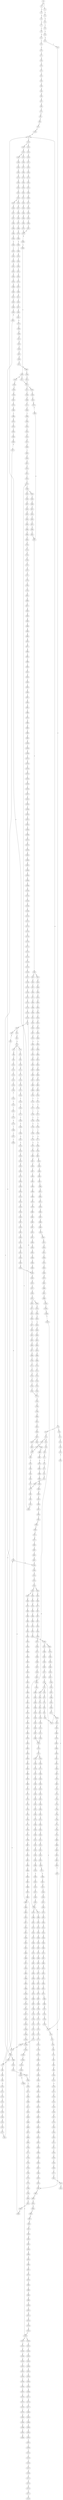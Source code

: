 strict digraph  {
	S0 -> S1 [ label = G ];
	S0 -> S2 [ label = C ];
	S1 -> S3 [ label = T ];
	S2 -> S4 [ label = C ];
	S3 -> S5 [ label = A ];
	S4 -> S6 [ label = G ];
	S5 -> S7 [ label = A ];
	S6 -> S8 [ label = T ];
	S7 -> S9 [ label = C ];
	S8 -> S10 [ label = C ];
	S9 -> S11 [ label = A ];
	S10 -> S12 [ label = A ];
	S11 -> S13 [ label = C ];
	S12 -> S14 [ label = C ];
	S13 -> S15 [ label = A ];
	S14 -> S16 [ label = C ];
	S15 -> S17 [ label = C ];
	S16 -> S18 [ label = C ];
	S16 -> S19 [ label = G ];
	S17 -> S20 [ label = G ];
	S18 -> S21 [ label = T ];
	S19 -> S22 [ label = A ];
	S20 -> S23 [ label = C ];
	S21 -> S24 [ label = G ];
	S22 -> S25 [ label = A ];
	S22 -> S26 [ label = G ];
	S23 -> S27 [ label = T ];
	S24 -> S28 [ label = T ];
	S25 -> S29 [ label = T ];
	S26 -> S30 [ label = T ];
	S27 -> S31 [ label = C ];
	S28 -> S32 [ label = C ];
	S29 -> S33 [ label = C ];
	S30 -> S34 [ label = C ];
	S31 -> S35 [ label = C ];
	S32 -> S36 [ label = C ];
	S33 -> S37 [ label = C ];
	S34 -> S38 [ label = C ];
	S35 -> S39 [ label = T ];
	S36 -> S40 [ label = T ];
	S37 -> S41 [ label = T ];
	S38 -> S42 [ label = A ];
	S38 -> S43 [ label = T ];
	S39 -> S44 [ label = A ];
	S40 -> S45 [ label = A ];
	S40 -> S46 [ label = T ];
	S41 -> S47 [ label = C ];
	S42 -> S48 [ label = G ];
	S43 -> S49 [ label = C ];
	S44 -> S50 [ label = G ];
	S45 -> S51 [ label = C ];
	S46 -> S52 [ label = G ];
	S47 -> S53 [ label = G ];
	S48 -> S54 [ label = T ];
	S48 -> S55 [ label = C ];
	S49 -> S56 [ label = G ];
	S50 -> S57 [ label = A ];
	S51 -> S58 [ label = T ];
	S52 -> S59 [ label = A ];
	S52 -> S60 [ label = T ];
	S53 -> S61 [ label = A ];
	S54 -> S62 [ label = A ];
	S55 -> S63 [ label = T ];
	S56 -> S64 [ label = A ];
	S57 -> S65 [ label = A ];
	S58 -> S66 [ label = A ];
	S59 -> S67 [ label = A ];
	S60 -> S68 [ label = A ];
	S61 -> S69 [ label = A ];
	S62 -> S70 [ label = G ];
	S63 -> S71 [ label = T ];
	S64 -> S72 [ label = A ];
	S65 -> S73 [ label = C ];
	S66 -> S74 [ label = C ];
	S67 -> S75 [ label = C ];
	S68 -> S76 [ label = G ];
	S69 -> S77 [ label = C ];
	S70 -> S78 [ label = G ];
	S70 -> S79 [ label = C ];
	S71 -> S80 [ label = C ];
	S72 -> S77 [ label = C ];
	S73 -> S81 [ label = T ];
	S74 -> S82 [ label = C ];
	S75 -> S83 [ label = T ];
	S76 -> S84 [ label = G ];
	S77 -> S85 [ label = T ];
	S78 -> S86 [ label = G ];
	S79 -> S87 [ label = T ];
	S80 -> S88 [ label = A ];
	S81 -> S89 [ label = T ];
	S82 -> S90 [ label = A ];
	S83 -> S91 [ label = T ];
	S84 -> S92 [ label = A ];
	S85 -> S93 [ label = T ];
	S86 -> S94 [ label = T ];
	S87 -> S95 [ label = C ];
	S88 -> S96 [ label = C ];
	S89 -> S97 [ label = C ];
	S90 -> S98 [ label = G ];
	S91 -> S99 [ label = C ];
	S92 -> S100 [ label = G ];
	S93 -> S101 [ label = C ];
	S94 -> S102 [ label = C ];
	S95 -> S103 [ label = C ];
	S96 -> S104 [ label = G ];
	S97 -> S105 [ label = A ];
	S98 -> S106 [ label = G ];
	S99 -> S107 [ label = A ];
	S100 -> S108 [ label = A ];
	S101 -> S109 [ label = A ];
	S102 -> S110 [ label = A ];
	S103 -> S111 [ label = A ];
	S104 -> S112 [ label = C ];
	S105 -> S113 [ label = A ];
	S106 -> S114 [ label = A ];
	S107 -> S113 [ label = A ];
	S108 -> S115 [ label = G ];
	S109 -> S113 [ label = A ];
	S110 -> S116 [ label = C ];
	S111 -> S117 [ label = C ];
	S112 -> S118 [ label = C ];
	S113 -> S119 [ label = C ];
	S114 -> S120 [ label = G ];
	S115 -> S121 [ label = G ];
	S116 -> S122 [ label = T ];
	S117 -> S123 [ label = C ];
	S118 -> S124 [ label = C ];
	S119 -> S125 [ label = C ];
	S119 -> S126 [ label = T ];
	S120 -> S127 [ label = A ];
	S121 -> S128 [ label = T ];
	S122 -> S129 [ label = C ];
	S123 -> S130 [ label = G ];
	S124 -> S131 [ label = T ];
	S125 -> S132 [ label = G ];
	S126 -> S133 [ label = G ];
	S127 -> S134 [ label = G ];
	S128 -> S135 [ label = C ];
	S129 -> S136 [ label = G ];
	S130 -> S137 [ label = G ];
	S131 -> S138 [ label = T ];
	S132 -> S139 [ label = G ];
	S133 -> S140 [ label = G ];
	S133 -> S141 [ label = C ];
	S134 -> S142 [ label = T ];
	S135 -> S143 [ label = C ];
	S136 -> S144 [ label = C ];
	S137 -> S145 [ label = A ];
	S138 -> S146 [ label = C ];
	S139 -> S147 [ label = C ];
	S140 -> S148 [ label = C ];
	S141 -> S149 [ label = C ];
	S142 -> S150 [ label = C ];
	S143 -> S151 [ label = C ];
	S144 -> S152 [ label = T ];
	S145 -> S153 [ label = C ];
	S146 -> S154 [ label = A ];
	S147 -> S155 [ label = C ];
	S148 -> S156 [ label = C ];
	S149 -> S157 [ label = C ];
	S150 -> S158 [ label = A ];
	S151 -> S159 [ label = A ];
	S151 -> S160 [ label = G ];
	S152 -> S161 [ label = T ];
	S153 -> S162 [ label = G ];
	S154 -> S163 [ label = T ];
	S155 -> S164 [ label = C ];
	S156 -> S165 [ label = C ];
	S157 -> S166 [ label = T ];
	S158 -> S167 [ label = G ];
	S159 -> S168 [ label = G ];
	S160 -> S169 [ label = G ];
	S161 -> S170 [ label = C ];
	S162 -> S171 [ label = T ];
	S163 -> S172 [ label = C ];
	S164 -> S173 [ label = A ];
	S165 -> S174 [ label = A ];
	S166 -> S175 [ label = A ];
	S167 -> S176 [ label = G ];
	S168 -> S177 [ label = A ];
	S169 -> S178 [ label = A ];
	S170 -> S179 [ label = A ];
	S171 -> S180 [ label = C ];
	S172 -> S181 [ label = C ];
	S173 -> S182 [ label = G ];
	S174 -> S183 [ label = G ];
	S175 -> S184 [ label = G ];
	S176 -> S185 [ label = A ];
	S177 -> S186 [ label = G ];
	S178 -> S187 [ label = G ];
	S179 -> S188 [ label = T ];
	S180 -> S189 [ label = G ];
	S181 -> S190 [ label = A ];
	S182 -> S191 [ label = T ];
	S183 -> S192 [ label = G ];
	S184 -> S193 [ label = G ];
	S185 -> S194 [ label = C ];
	S186 -> S195 [ label = C ];
	S187 -> S196 [ label = G ];
	S188 -> S197 [ label = C ];
	S189 -> S198 [ label = T ];
	S190 -> S199 [ label = G ];
	S191 -> S200 [ label = T ];
	S192 -> S201 [ label = T ];
	S193 -> S202 [ label = T ];
	S194 -> S203 [ label = C ];
	S195 -> S204 [ label = C ];
	S196 -> S205 [ label = C ];
	S197 -> S206 [ label = C ];
	S198 -> S207 [ label = G ];
	S199 -> S208 [ label = A ];
	S200 -> S209 [ label = G ];
	S201 -> S210 [ label = G ];
	S202 -> S211 [ label = G ];
	S203 -> S212 [ label = A ];
	S204 -> S213 [ label = A ];
	S205 -> S214 [ label = G ];
	S206 -> S190 [ label = A ];
	S207 -> S215 [ label = A ];
	S208 -> S216 [ label = A ];
	S209 -> S217 [ label = T ];
	S210 -> S218 [ label = C ];
	S210 -> S219 [ label = G ];
	S211 -> S220 [ label = T ];
	S212 -> S221 [ label = G ];
	S213 -> S222 [ label = C ];
	S214 -> S223 [ label = T ];
	S215 -> S224 [ label = C ];
	S216 -> S225 [ label = C ];
	S217 -> S226 [ label = G ];
	S218 -> S227 [ label = G ];
	S219 -> S228 [ label = G ];
	S220 -> S229 [ label = G ];
	S221 -> S230 [ label = T ];
	S222 -> S231 [ label = G ];
	S223 -> S232 [ label = G ];
	S224 -> S233 [ label = C ];
	S225 -> S234 [ label = C ];
	S226 -> S235 [ label = C ];
	S227 -> S236 [ label = C ];
	S228 -> S237 [ label = C ];
	S229 -> S238 [ label = C ];
	S230 -> S239 [ label = C ];
	S231 -> S240 [ label = G ];
	S232 -> S241 [ label = G ];
	S233 -> S242 [ label = G ];
	S234 -> S243 [ label = A ];
	S234 -> S244 [ label = G ];
	S235 -> S245 [ label = G ];
	S236 -> S246 [ label = G ];
	S237 -> S247 [ label = T ];
	S238 -> S248 [ label = G ];
	S239 -> S249 [ label = T ];
	S240 -> S250 [ label = T ];
	S241 -> S251 [ label = T ];
	S242 -> S252 [ label = G ];
	S243 -> S253 [ label = G ];
	S243 -> S254 [ label = C ];
	S244 -> S255 [ label = G ];
	S245 -> S256 [ label = T ];
	S246 -> S257 [ label = T ];
	S247 -> S258 [ label = T ];
	S248 -> S259 [ label = T ];
	S249 -> S260 [ label = C ];
	S250 -> S261 [ label = T ];
	S251 -> S262 [ label = A ];
	S252 -> S263 [ label = T ];
	S253 -> S264 [ label = A ];
	S254 -> S265 [ label = C ];
	S255 -> S266 [ label = A ];
	S256 -> S267 [ label = C ];
	S257 -> S268 [ label = C ];
	S258 -> S269 [ label = C ];
	S259 -> S270 [ label = C ];
	S260 -> S271 [ label = T ];
	S261 -> S272 [ label = A ];
	S262 -> S273 [ label = T ];
	S263 -> S274 [ label = C ];
	S264 -> S275 [ label = C ];
	S265 -> S276 [ label = A ];
	S266 -> S277 [ label = C ];
	S267 -> S278 [ label = G ];
	S268 -> S279 [ label = G ];
	S269 -> S280 [ label = G ];
	S270 -> S278 [ label = G ];
	S271 -> S281 [ label = G ];
	S272 -> S282 [ label = C ];
	S273 -> S283 [ label = G ];
	S274 -> S284 [ label = G ];
	S275 -> S285 [ label = T ];
	S276 -> S286 [ label = C ];
	S277 -> S287 [ label = G ];
	S278 -> S288 [ label = A ];
	S279 -> S289 [ label = T ];
	S280 -> S290 [ label = A ];
	S281 -> S291 [ label = T ];
	S282 -> S292 [ label = T ];
	S283 -> S293 [ label = A ];
	S284 -> S294 [ label = C ];
	S285 -> S295 [ label = C ];
	S286 -> S296 [ label = C ];
	S287 -> S297 [ label = C ];
	S288 -> S298 [ label = A ];
	S289 -> S299 [ label = G ];
	S290 -> S300 [ label = A ];
	S291 -> S301 [ label = A ];
	S292 -> S302 [ label = G ];
	S293 -> S303 [ label = G ];
	S294 -> S304 [ label = G ];
	S295 -> S305 [ label = C ];
	S296 -> S306 [ label = C ];
	S297 -> S307 [ label = C ];
	S298 -> S308 [ label = C ];
	S299 -> S309 [ label = C ];
	S300 -> S310 [ label = C ];
	S302 -> S311 [ label = C ];
	S303 -> S312 [ label = C ];
	S304 -> S313 [ label = T ];
	S305 -> S314 [ label = C ];
	S306 -> S315 [ label = C ];
	S307 -> S316 [ label = C ];
	S308 -> S317 [ label = C ];
	S308 -> S318 [ label = A ];
	S309 -> S319 [ label = A ];
	S310 -> S320 [ label = A ];
	S311 -> S321 [ label = A ];
	S312 -> S322 [ label = G ];
	S313 -> S323 [ label = A ];
	S314 -> S324 [ label = A ];
	S315 -> S325 [ label = T ];
	S316 -> S326 [ label = A ];
	S317 -> S327 [ label = T ];
	S318 -> S328 [ label = C ];
	S319 -> S329 [ label = T ];
	S320 -> S330 [ label = C ];
	S321 -> S331 [ label = G ];
	S322 -> S332 [ label = G ];
	S323 -> S333 [ label = G ];
	S324 -> S334 [ label = T ];
	S325 -> S335 [ label = T ];
	S326 -> S336 [ label = T ];
	S327 -> S337 [ label = T ];
	S327 -> S338 [ label = G ];
	S328 -> S339 [ label = C ];
	S329 -> S340 [ label = C ];
	S330 -> S341 [ label = G ];
	S331 -> S342 [ label = A ];
	S332 -> S343 [ label = T ];
	S333 -> S344 [ label = C ];
	S334 -> S345 [ label = C ];
	S335 -> S346 [ label = C ];
	S336 -> S347 [ label = C ];
	S337 -> S348 [ label = C ];
	S338 -> S349 [ label = T ];
	S339 -> S350 [ label = C ];
	S340 -> S351 [ label = C ];
	S341 -> S352 [ label = C ];
	S342 -> S353 [ label = C ];
	S343 -> S354 [ label = C ];
	S344 -> S355 [ label = C ];
	S345 -> S356 [ label = T ];
	S346 -> S357 [ label = C ];
	S346 -> S358 [ label = G ];
	S347 -> S359 [ label = G ];
	S348 -> S360 [ label = G ];
	S349 -> S361 [ label = C ];
	S350 -> S362 [ label = G ];
	S351 -> S363 [ label = G ];
	S352 -> S364 [ label = G ];
	S353 -> S365 [ label = G ];
	S354 -> S366 [ label = G ];
	S355 -> S367 [ label = G ];
	S356 -> S368 [ label = G ];
	S357 -> S369 [ label = T ];
	S358 -> S370 [ label = A ];
	S359 -> S371 [ label = T ];
	S360 -> S372 [ label = T ];
	S361 -> S373 [ label = G ];
	S362 -> S374 [ label = T ];
	S363 -> S375 [ label = C ];
	S364 -> S376 [ label = C ];
	S365 -> S377 [ label = G ];
	S366 -> S378 [ label = C ];
	S367 -> S379 [ label = C ];
	S368 -> S380 [ label = C ];
	S369 -> S381 [ label = G ];
	S370 -> S382 [ label = T ];
	S371 -> S383 [ label = C ];
	S372 -> S384 [ label = A ];
	S373 -> S385 [ label = C ];
	S374 -> S386 [ label = A ];
	S375 -> S387 [ label = A ];
	S376 -> S388 [ label = A ];
	S377 -> S389 [ label = A ];
	S378 -> S390 [ label = A ];
	S379 -> S391 [ label = T ];
	S380 -> S392 [ label = C ];
	S381 -> S393 [ label = T ];
	S382 -> S394 [ label = C ];
	S383 -> S395 [ label = C ];
	S384 -> S396 [ label = C ];
	S385 -> S397 [ label = G ];
	S386 -> S398 [ label = C ];
	S387 -> S399 [ label = C ];
	S388 -> S400 [ label = C ];
	S389 -> S401 [ label = C ];
	S390 -> S402 [ label = C ];
	S391 -> S403 [ label = G ];
	S392 -> S404 [ label = A ];
	S393 -> S405 [ label = C ];
	S394 -> S406 [ label = G ];
	S395 -> S407 [ label = T ];
	S396 -> S408 [ label = T ];
	S397 -> S409 [ label = C ];
	S398 -> S410 [ label = G ];
	S399 -> S411 [ label = G ];
	S400 -> S412 [ label = G ];
	S401 -> S413 [ label = A ];
	S402 -> S414 [ label = G ];
	S403 -> S415 [ label = G ];
	S404 -> S416 [ label = G ];
	S405 -> S417 [ label = C ];
	S406 -> S418 [ label = T ];
	S407 -> S419 [ label = C ];
	S408 -> S420 [ label = T ];
	S409 -> S421 [ label = G ];
	S409 -> S422 [ label = A ];
	S410 -> S423 [ label = T ];
	S411 -> S424 [ label = T ];
	S412 -> S425 [ label = T ];
	S413 -> S426 [ label = C ];
	S414 -> S427 [ label = C ];
	S415 -> S428 [ label = A ];
	S416 -> S429 [ label = T ];
	S417 -> S430 [ label = T ];
	S418 -> S431 [ label = T ];
	S419 -> S432 [ label = T ];
	S420 -> S433 [ label = C ];
	S421 -> S434 [ label = A ];
	S422 -> S435 [ label = A ];
	S423 -> S436 [ label = C ];
	S424 -> S437 [ label = C ];
	S425 -> S438 [ label = C ];
	S426 -> S439 [ label = A ];
	S427 -> S440 [ label = G ];
	S428 -> S441 [ label = A ];
	S429 -> S442 [ label = C ];
	S430 -> S46 [ label = T ];
	S431 -> S443 [ label = T ];
	S432 -> S444 [ label = T ];
	S433 -> S445 [ label = A ];
	S434 -> S446 [ label = G ];
	S435 -> S447 [ label = C ];
	S436 -> S448 [ label = C ];
	S437 -> S449 [ label = G ];
	S438 -> S450 [ label = C ];
	S439 -> S451 [ label = C ];
	S440 -> S452 [ label = C ];
	S441 -> S453 [ label = G ];
	S442 -> S454 [ label = G ];
	S443 -> S455 [ label = G ];
	S444 -> S456 [ label = C ];
	S445 -> S457 [ label = A ];
	S446 -> S458 [ label = C ];
	S447 -> S459 [ label = C ];
	S448 -> S460 [ label = A ];
	S449 -> S461 [ label = A ];
	S450 -> S462 [ label = A ];
	S451 -> S463 [ label = C ];
	S452 -> S464 [ label = G ];
	S453 -> S465 [ label = A ];
	S454 -> S466 [ label = T ];
	S455 -> S467 [ label = T ];
	S456 -> S468 [ label = T ];
	S457 -> S469 [ label = G ];
	S458 -> S470 [ label = A ];
	S459 -> S471 [ label = C ];
	S460 -> S472 [ label = G ];
	S461 -> S473 [ label = G ];
	S462 -> S474 [ label = G ];
	S463 -> S475 [ label = T ];
	S464 -> S476 [ label = C ];
	S464 -> S477 [ label = G ];
	S465 -> S478 [ label = A ];
	S466 -> S479 [ label = A ];
	S467 -> S480 [ label = A ];
	S468 -> S481 [ label = C ];
	S469 -> S482 [ label = C ];
	S470 -> S483 [ label = G ];
	S471 -> S484 [ label = G ];
	S472 -> S485 [ label = C ];
	S473 -> S486 [ label = C ];
	S474 -> S485 [ label = C ];
	S475 -> S487 [ label = C ];
	S476 -> S488 [ label = G ];
	S477 -> S489 [ label = C ];
	S478 -> S490 [ label = C ];
	S479 -> S491 [ label = A ];
	S480 -> S492 [ label = G ];
	S481 -> S493 [ label = G ];
	S482 -> S494 [ label = G ];
	S483 -> S495 [ label = T ];
	S484 -> S496 [ label = T ];
	S485 -> S497 [ label = T ];
	S485 -> S498 [ label = G ];
	S486 -> S499 [ label = G ];
	S487 -> S500 [ label = T ];
	S488 -> S501 [ label = T ];
	S489 -> S502 [ label = T ];
	S490 -> S503 [ label = G ];
	S491 -> S504 [ label = G ];
	S492 -> S505 [ label = G ];
	S493 -> S506 [ label = G ];
	S494 -> S507 [ label = A ];
	S495 -> S508 [ label = G ];
	S496 -> S509 [ label = A ];
	S497 -> S71 [ label = T ];
	S498 -> S510 [ label = A ];
	S499 -> S511 [ label = A ];
	S500 -> S512 [ label = A ];
	S501 -> S513 [ label = C ];
	S502 -> S514 [ label = G ];
	S503 -> S515 [ label = G ];
	S504 -> S516 [ label = A ];
	S505 -> S517 [ label = A ];
	S506 -> S518 [ label = A ];
	S507 -> S519 [ label = G ];
	S508 -> S520 [ label = C ];
	S509 -> S521 [ label = C ];
	S510 -> S522 [ label = G ];
	S511 -> S523 [ label = G ];
	S512 -> S524 [ label = G ];
	S513 -> S525 [ label = G ];
	S514 -> S526 [ label = G ];
	S515 -> S527 [ label = C ];
	S516 -> S528 [ label = C ];
	S517 -> S529 [ label = A ];
	S518 -> S530 [ label = G ];
	S519 -> S531 [ label = T ];
	S520 -> S532 [ label = A ];
	S521 -> S533 [ label = A ];
	S522 -> S534 [ label = T ];
	S523 -> S535 [ label = T ];
	S524 -> S536 [ label = A ];
	S525 -> S537 [ label = A ];
	S526 -> S538 [ label = A ];
	S527 -> S539 [ label = A ];
	S528 -> S540 [ label = G ];
	S529 -> S541 [ label = A ];
	S530 -> S542 [ label = A ];
	S531 -> S543 [ label = C ];
	S532 -> S544 [ label = A ];
	S533 -> S545 [ label = G ];
	S534 -> S546 [ label = C ];
	S535 -> S547 [ label = C ];
	S536 -> S548 [ label = A ];
	S537 -> S549 [ label = C ];
	S538 -> S550 [ label = A ];
	S539 -> S551 [ label = C ];
	S540 -> S552 [ label = G ];
	S541 -> S553 [ label = G ];
	S542 -> S554 [ label = G ];
	S543 -> S555 [ label = C ];
	S544 -> S556 [ label = C ];
	S545 -> S557 [ label = C ];
	S546 -> S555 [ label = C ];
	S546 -> S558 [ label = T ];
	S547 -> S559 [ label = G ];
	S548 -> S560 [ label = C ];
	S549 -> S561 [ label = G ];
	S550 -> S562 [ label = T ];
	S551 -> S563 [ label = C ];
	S551 -> S564 [ label = T ];
	S552 -> S565 [ label = C ];
	S553 -> S566 [ label = G ];
	S554 -> S567 [ label = G ];
	S555 -> S568 [ label = C ];
	S556 -> S569 [ label = A ];
	S557 -> S570 [ label = A ];
	S558 -> S571 [ label = C ];
	S559 -> S572 [ label = A ];
	S560 -> S573 [ label = G ];
	S561 -> S574 [ label = C ];
	S562 -> S575 [ label = G ];
	S563 -> S576 [ label = G ];
	S564 -> S577 [ label = G ];
	S565 -> S578 [ label = T ];
	S566 -> S579 [ label = T ];
	S567 -> S580 [ label = T ];
	S568 -> S581 [ label = T ];
	S568 -> S582 [ label = G ];
	S569 -> S583 [ label = G ];
	S570 -> S584 [ label = G ];
	S571 -> S585 [ label = G ];
	S572 -> S586 [ label = A ];
	S573 -> S587 [ label = A ];
	S574 -> S588 [ label = G ];
	S575 -> S589 [ label = G ];
	S576 -> S590 [ label = G ];
	S577 -> S591 [ label = G ];
	S578 -> S592 [ label = C ];
	S579 -> S593 [ label = C ];
	S580 -> S135 [ label = C ];
	S581 -> S594 [ label = C ];
	S582 -> S595 [ label = C ];
	S583 -> S596 [ label = C ];
	S584 -> S597 [ label = G ];
	S585 -> S598 [ label = T ];
	S586 -> S599 [ label = C ];
	S587 -> S600 [ label = G ];
	S588 -> S601 [ label = C ];
	S589 -> S602 [ label = G ];
	S590 -> S603 [ label = G ];
	S591 -> S604 [ label = G ];
	S592 -> S605 [ label = T ];
	S593 -> S606 [ label = C ];
	S594 -> S607 [ label = C ];
	S595 -> S608 [ label = C ];
	S596 -> S609 [ label = T ];
	S597 -> S610 [ label = T ];
	S598 -> S611 [ label = C ];
	S599 -> S612 [ label = C ];
	S600 -> S613 [ label = G ];
	S601 -> S614 [ label = C ];
	S602 -> S615 [ label = G ];
	S603 -> S616 [ label = A ];
	S604 -> S617 [ label = A ];
	S605 -> S618 [ label = C ];
	S606 -> S619 [ label = C ];
	S607 -> S620 [ label = G ];
	S608 -> S621 [ label = T ];
	S609 -> S622 [ label = A ];
	S610 -> S623 [ label = G ];
	S611 -> S624 [ label = T ];
	S612 -> S327 [ label = T ];
	S613 -> S625 [ label = T ];
	S614 -> S626 [ label = T ];
	S615 -> S627 [ label = T ];
	S616 -> S628 [ label = A ];
	S617 -> S629 [ label = A ];
	S618 -> S630 [ label = G ];
	S619 -> S631 [ label = G ];
	S620 -> S632 [ label = G ];
	S621 -> S633 [ label = G ];
	S622 -> S634 [ label = C ];
	S623 -> S635 [ label = C ];
	S624 -> S636 [ label = G ];
	S625 -> S637 [ label = G ];
	S626 -> S638 [ label = C ];
	S627 -> S639 [ label = C ];
	S628 -> S640 [ label = T ];
	S629 -> S641 [ label = C ];
	S630 -> S642 [ label = A ];
	S631 -> S643 [ label = A ];
	S632 -> S644 [ label = T ];
	S633 -> S645 [ label = T ];
	S634 -> S646 [ label = G ];
	S635 -> S647 [ label = A ];
	S636 -> S648 [ label = T ];
	S637 -> S649 [ label = T ];
	S638 -> S650 [ label = G ];
	S639 -> S651 [ label = C ];
	S640 -> S652 [ label = T ];
	S641 -> S653 [ label = T ];
	S642 -> S654 [ label = A ];
	S643 -> S655 [ label = A ];
	S644 -> S656 [ label = C ];
	S645 -> S657 [ label = C ];
	S646 -> S658 [ label = A ];
	S647 -> S659 [ label = C ];
	S648 -> S660 [ label = T ];
	S649 -> S661 [ label = C ];
	S650 -> S662 [ label = G ];
	S651 -> S663 [ label = G ];
	S652 -> S664 [ label = G ];
	S653 -> S665 [ label = G ];
	S654 -> S666 [ label = G ];
	S655 -> S667 [ label = G ];
	S656 -> S668 [ label = T ];
	S657 -> S669 [ label = G ];
	S658 -> S670 [ label = G ];
	S659 -> S671 [ label = G ];
	S660 -> S672 [ label = C ];
	S661 -> S673 [ label = C ];
	S662 -> S674 [ label = G ];
	S663 -> S675 [ label = C ];
	S664 -> S676 [ label = A ];
	S665 -> S677 [ label = G ];
	S666 -> S678 [ label = T ];
	S667 -> S679 [ label = T ];
	S668 -> S680 [ label = G ];
	S669 -> S681 [ label = C ];
	S670 -> S682 [ label = A ];
	S671 -> S683 [ label = C ];
	S672 -> S684 [ label = C ];
	S673 -> S685 [ label = C ];
	S674 -> S686 [ label = C ];
	S675 -> S687 [ label = C ];
	S676 -> S688 [ label = A ];
	S677 -> S689 [ label = A ];
	S678 -> S690 [ label = C ];
	S679 -> S691 [ label = C ];
	S680 -> S692 [ label = G ];
	S681 -> S397 [ label = G ];
	S682 -> S693 [ label = A ];
	S683 -> S694 [ label = G ];
	S684 -> S695 [ label = G ];
	S685 -> S696 [ label = T ];
	S686 -> S697 [ label = T ];
	S687 -> S698 [ label = G ];
	S688 -> S699 [ label = C ];
	S689 -> S700 [ label = C ];
	S690 -> S701 [ label = G ];
	S691 -> S702 [ label = G ];
	S692 -> S703 [ label = A ];
	S693 -> S704 [ label = C ];
	S694 -> S705 [ label = G ];
	S695 -> S706 [ label = T ];
	S696 -> S707 [ label = G ];
	S697 -> S708 [ label = C ];
	S698 -> S709 [ label = G ];
	S699 -> S710 [ label = C ];
	S700 -> S711 [ label = C ];
	S701 -> S712 [ label = C ];
	S702 -> S713 [ label = A ];
	S703 -> S714 [ label = G ];
	S704 -> S715 [ label = T ];
	S705 -> S716 [ label = T ];
	S706 -> S717 [ label = G ];
	S707 -> S718 [ label = T ];
	S708 -> S719 [ label = A ];
	S709 -> S720 [ label = A ];
	S710 -> S721 [ label = C ];
	S711 -> S722 [ label = C ];
	S712 -> S723 [ label = G ];
	S713 -> S724 [ label = G ];
	S714 -> S725 [ label = G ];
	S715 -> S726 [ label = G ];
	S716 -> S727 [ label = G ];
	S717 -> S728 [ label = G ];
	S718 -> S729 [ label = C ];
	S719 -> S730 [ label = C ];
	S720 -> S731 [ label = A ];
	S721 -> S732 [ label = G ];
	S722 -> S733 [ label = G ];
	S723 -> S734 [ label = G ];
	S724 -> S735 [ label = G ];
	S725 -> S736 [ label = G ];
	S726 -> S737 [ label = G ];
	S727 -> S738 [ label = C ];
	S728 -> S739 [ label = C ];
	S729 -> S740 [ label = C ];
	S730 -> S741 [ label = G ];
	S731 -> S742 [ label = C ];
	S732 -> S743 [ label = T ];
	S733 -> S744 [ label = T ];
	S734 -> S745 [ label = C ];
	S735 -> S746 [ label = T ];
	S736 -> S747 [ label = T ];
	S737 -> S748 [ label = C ];
	S738 -> S749 [ label = C ];
	S739 -> S750 [ label = C ];
	S740 -> S40 [ label = T ];
	S741 -> S751 [ label = T ];
	S742 -> S752 [ label = T ];
	S743 -> S753 [ label = C ];
	S744 -> S754 [ label = C ];
	S745 -> S755 [ label = T ];
	S746 -> S756 [ label = A ];
	S747 -> S757 [ label = G ];
	S748 -> S758 [ label = G ];
	S749 -> S759 [ label = G ];
	S750 -> S760 [ label = C ];
	S751 -> S761 [ label = C ];
	S752 -> S762 [ label = G ];
	S753 -> S763 [ label = T ];
	S754 -> S764 [ label = T ];
	S755 -> S765 [ label = A ];
	S756 -> S766 [ label = T ];
	S757 -> S767 [ label = T ];
	S758 -> S768 [ label = C ];
	S759 -> S769 [ label = C ];
	S760 -> S770 [ label = G ];
	S761 -> S771 [ label = C ];
	S762 -> S772 [ label = C ];
	S763 -> S773 [ label = C ];
	S764 -> S773 [ label = C ];
	S765 -> S774 [ label = T ];
	S766 -> S775 [ label = A ];
	S767 -> S776 [ label = T ];
	S768 -> S777 [ label = A ];
	S769 -> S778 [ label = A ];
	S770 -> S779 [ label = T ];
	S771 -> S780 [ label = A ];
	S772 -> S781 [ label = A ];
	S773 -> S782 [ label = G ];
	S774 -> S783 [ label = A ];
	S775 -> S784 [ label = A ];
	S776 -> S785 [ label = C ];
	S777 -> S786 [ label = G ];
	S778 -> S787 [ label = A ];
	S779 -> S788 [ label = C ];
	S780 -> S474 [ label = G ];
	S781 -> S789 [ label = A ];
	S782 -> S790 [ label = G ];
	S783 -> S791 [ label = G ];
	S784 -> S792 [ label = G ];
	S785 -> S793 [ label = C ];
	S786 -> S794 [ label = C ];
	S787 -> S795 [ label = C ];
	S788 -> S796 [ label = C ];
	S789 -> S797 [ label = C ];
	S790 -> S798 [ label = C ];
	S791 -> S799 [ label = T ];
	S792 -> S800 [ label = T ];
	S793 -> S801 [ label = A ];
	S794 -> S802 [ label = G ];
	S795 -> S803 [ label = C ];
	S796 -> S804 [ label = A ];
	S797 -> S805 [ label = C ];
	S798 -> S806 [ label = A ];
	S799 -> S807 [ label = A ];
	S800 -> S808 [ label = C ];
	S801 -> S809 [ label = G ];
	S802 -> S810 [ label = G ];
	S803 -> S811 [ label = A ];
	S804 -> S812 [ label = G ];
	S805 -> S813 [ label = A ];
	S806 -> S814 [ label = C ];
	S807 -> S815 [ label = G ];
	S808 -> S816 [ label = G ];
	S809 -> S817 [ label = C ];
	S810 -> S818 [ label = G ];
	S811 -> S819 [ label = G ];
	S812 -> S820 [ label = T ];
	S813 -> S821 [ label = G ];
	S814 -> S822 [ label = C ];
	S815 -> S823 [ label = C ];
	S816 -> S824 [ label = T ];
	S817 -> S825 [ label = A ];
	S818 -> S826 [ label = T ];
	S819 -> S827 [ label = T ];
	S820 -> S828 [ label = A ];
	S821 -> S829 [ label = A ];
	S822 -> S830 [ label = G ];
	S823 -> S831 [ label = C ];
	S824 -> S832 [ label = G ];
	S825 -> S833 [ label = G ];
	S826 -> S834 [ label = G ];
	S827 -> S835 [ label = C ];
	S828 -> S70 [ label = G ];
	S829 -> S836 [ label = A ];
	S830 -> S837 [ label = A ];
	S831 -> S838 [ label = G ];
	S832 -> S839 [ label = G ];
	S833 -> S840 [ label = A ];
	S834 -> S841 [ label = C ];
	S835 -> S842 [ label = G ];
	S836 -> S843 [ label = C ];
	S837 -> S844 [ label = G ];
	S837 -> S845 [ label = A ];
	S838 -> S846 [ label = A ];
	S839 -> S847 [ label = T ];
	S840 -> S848 [ label = T ];
	S841 -> S849 [ label = C ];
	S842 -> S850 [ label = C ];
	S843 -> S851 [ label = A ];
	S844 -> S852 [ label = T ];
	S845 -> S853 [ label = T ];
	S846 -> S854 [ label = A ];
	S847 -> S855 [ label = A ];
	S848 -> S856 [ label = A ];
	S849 -> S857 [ label = G ];
	S850 -> S858 [ label = G ];
	S851 -> S859 [ label = G ];
	S852 -> S34 [ label = C ];
	S853 -> S860 [ label = G ];
	S854 -> S861 [ label = A ];
	S855 -> S862 [ label = C ];
	S856 -> S863 [ label = A ];
	S857 -> S864 [ label = C ];
	S858 -> S865 [ label = C ];
	S859 -> S866 [ label = C ];
	S860 -> S867 [ label = T ];
	S861 -> S868 [ label = C ];
	S862 -> S869 [ label = C ];
	S863 -> S870 [ label = A ];
	S864 -> S871 [ label = C ];
	S865 -> S872 [ label = A ];
	S866 -> S873 [ label = C ];
	S867 -> S874 [ label = A ];
	S868 -> S875 [ label = C ];
	S869 -> S876 [ label = G ];
	S870 -> S877 [ label = A ];
	S871 -> S878 [ label = G ];
	S872 -> S879 [ label = G ];
	S873 -> S880 [ label = G ];
	S874 -> S881 [ label = G ];
	S875 -> S882 [ label = C ];
	S876 -> S883 [ label = G ];
	S877 -> S884 [ label = A ];
	S878 -> S885 [ label = G ];
	S879 -> S886 [ label = C ];
	S880 -> S887 [ label = T ];
	S881 -> S888 [ label = T ];
	S882 -> S889 [ label = C ];
	S883 -> S890 [ label = T ];
	S884 -> S891 [ label = C ];
	S885 -> S892 [ label = T ];
	S886 -> S893 [ label = C ];
	S887 -> S894 [ label = C ];
	S888 -> S895 [ label = T ];
	S889 -> S896 [ label = G ];
	S890 -> S897 [ label = G ];
	S891 -> S898 [ label = T ];
	S892 -> S899 [ label = G ];
	S893 -> S900 [ label = G ];
	S894 -> S901 [ label = C ];
	S895 -> S902 [ label = T ];
	S896 -> S903 [ label = A ];
	S897 -> S904 [ label = G ];
	S898 -> S905 [ label = T ];
	S899 -> S906 [ label = G ];
	S900 -> S907 [ label = G ];
	S901 -> S908 [ label = T ];
	S902 -> S909 [ label = C ];
	S903 -> S910 [ label = C ];
	S904 -> S911 [ label = T ];
	S905 -> S912 [ label = T ];
	S906 -> S913 [ label = T ];
	S907 -> S914 [ label = T ];
	S908 -> S915 [ label = C ];
	S909 -> S916 [ label = A ];
	S910 -> S917 [ label = T ];
	S911 -> S918 [ label = T ];
	S912 -> S919 [ label = G ];
	S913 -> S920 [ label = G ];
	S914 -> S921 [ label = G ];
	S915 -> S922 [ label = T ];
	S916 -> S923 [ label = C ];
	S917 -> S924 [ label = A ];
	S918 -> S925 [ label = A ];
	S919 -> S926 [ label = C ];
	S920 -> S927 [ label = G ];
	S921 -> S928 [ label = G ];
	S922 -> S929 [ label = G ];
	S923 -> S930 [ label = T ];
	S924 -> S931 [ label = G ];
	S925 -> S932 [ label = G ];
	S926 -> S933 [ label = C ];
	S927 -> S934 [ label = A ];
	S928 -> S935 [ label = A ];
	S929 -> S936 [ label = T ];
	S930 -> S937 [ label = C ];
	S931 -> S938 [ label = A ];
	S932 -> S939 [ label = A ];
	S933 -> S940 [ label = G ];
	S934 -> S941 [ label = A ];
	S935 -> S942 [ label = A ];
	S936 -> S943 [ label = C ];
	S937 -> S944 [ label = C ];
	S938 -> S945 [ label = A ];
	S939 -> S946 [ label = A ];
	S940 -> S947 [ label = T ];
	S941 -> S948 [ label = C ];
	S942 -> S949 [ label = G ];
	S943 -> S950 [ label = G ];
	S944 -> S951 [ label = T ];
	S945 -> S952 [ label = T ];
	S946 -> S953 [ label = G ];
	S947 -> S954 [ label = A ];
	S948 -> S955 [ label = C ];
	S949 -> S956 [ label = A ];
	S950 -> S957 [ label = T ];
	S951 -> S958 [ label = T ];
	S952 -> S959 [ label = C ];
	S953 -> S960 [ label = G ];
	S954 -> S961 [ label = G ];
	S955 -> S962 [ label = T ];
	S956 -> S963 [ label = A ];
	S957 -> S964 [ label = G ];
	S958 -> S965 [ label = T ];
	S959 -> S966 [ label = G ];
	S960 -> S967 [ label = G ];
	S961 -> S968 [ label = C ];
	S962 -> S969 [ label = C ];
	S963 -> S490 [ label = C ];
	S964 -> S970 [ label = G ];
	S965 -> S971 [ label = C ];
	S966 -> S972 [ label = G ];
	S967 -> S973 [ label = G ];
	S968 -> S974 [ label = C ];
	S969 -> S975 [ label = G ];
	S970 -> S976 [ label = T ];
	S971 -> S977 [ label = A ];
	S972 -> S978 [ label = G ];
	S973 -> S979 [ label = G ];
	S974 -> S980 [ label = G ];
	S975 -> S981 [ label = G ];
	S976 -> S855 [ label = A ];
	S977 -> S982 [ label = T ];
	S978 -> S983 [ label = T ];
	S979 -> S984 [ label = T ];
	S980 -> S985 [ label = G ];
	S981 -> S986 [ label = C ];
	S982 -> S987 [ label = C ];
	S983 -> S988 [ label = A ];
	S984 -> S989 [ label = C ];
	S985 -> S990 [ label = T ];
	S986 -> S991 [ label = A ];
	S987 -> S992 [ label = C ];
	S988 -> S993 [ label = T ];
	S989 -> S994 [ label = C ];
	S990 -> S995 [ label = G ];
	S991 -> S996 [ label = C ];
	S992 -> S997 [ label = A ];
	S993 -> S998 [ label = C ];
	S994 -> S999 [ label = G ];
	S995 -> S1000 [ label = A ];
	S996 -> S1001 [ label = G ];
	S997 -> S199 [ label = G ];
	S998 -> S1002 [ label = C ];
	S999 -> S1003 [ label = T ];
	S1000 -> S1004 [ label = C ];
	S1001 -> S1005 [ label = C ];
	S1002 -> S1006 [ label = C ];
	S1003 -> S1007 [ label = C ];
	S1004 -> S1008 [ label = G ];
	S1005 -> S1009 [ label = G ];
	S1006 -> S1010 [ label = G ];
	S1007 -> S1011 [ label = G ];
	S1008 -> S1012 [ label = T ];
	S1009 -> S1013 [ label = C ];
	S1010 -> S1014 [ label = A ];
	S1011 -> S1015 [ label = G ];
	S1012 -> S1016 [ label = G ];
	S1013 -> S464 [ label = G ];
	S1014 -> S1017 [ label = A ];
	S1015 -> S1018 [ label = A ];
	S1016 -> S1019 [ label = G ];
	S1017 -> S1020 [ label = A ];
	S1018 -> S1021 [ label = A ];
	S1019 -> S1022 [ label = G ];
	S1020 -> S1023 [ label = G ];
	S1021 -> S1024 [ label = C ];
	S1022 -> S1025 [ label = T ];
	S1023 -> S1026 [ label = T ];
	S1024 -> S1027 [ label = A ];
	S1024 -> S1028 [ label = T ];
	S1025 -> S1029 [ label = A ];
	S1026 -> S1030 [ label = G ];
	S1027 -> S1031 [ label = G ];
	S1028 -> S1032 [ label = A ];
	S1029 -> S1033 [ label = C ];
	S1030 -> S1034 [ label = T ];
	S1031 -> S1035 [ label = G ];
	S1032 -> S1036 [ label = C ];
	S1033 -> S1037 [ label = T ];
	S1034 -> S1038 [ label = C ];
	S1035 -> S1039 [ label = A ];
	S1036 -> S1040 [ label = A ];
	S1037 -> S1041 [ label = A ];
	S1038 -> S1042 [ label = G ];
	S1039 -> S1043 [ label = A ];
	S1040 -> S1044 [ label = A ];
	S1041 -> S1045 [ label = T ];
	S1042 -> S1046 [ label = T ];
	S1043 -> S1047 [ label = T ];
	S1044 -> S1048 [ label = C ];
	S1045 -> S1049 [ label = T ];
	S1046 -> S1050 [ label = C ];
	S1047 -> S1051 [ label = A ];
	S1048 -> S1052 [ label = G ];
	S1049 -> S1053 [ label = G ];
	S1050 -> S1054 [ label = G ];
	S1051 -> S1055 [ label = G ];
	S1052 -> S1056 [ label = A ];
	S1053 -> S1057 [ label = G ];
	S1054 -> S1058 [ label = G ];
	S1055 -> S1059 [ label = T ];
	S1056 -> S1060 [ label = A ];
	S1057 -> S1061 [ label = A ];
	S1058 -> S1062 [ label = A ];
	S1059 -> S1063 [ label = C ];
	S1060 -> S1064 [ label = A ];
	S1061 -> S1065 [ label = A ];
	S1062 -> S1066 [ label = A ];
	S1063 -> S1067 [ label = T ];
	S1064 -> S1068 [ label = A ];
	S1065 -> S1069 [ label = C ];
	S1066 -> S1024 [ label = C ];
	S1067 -> S1070 [ label = C ];
	S1068 -> S1071 [ label = C ];
	S1069 -> S1072 [ label = G ];
	S1070 -> S1073 [ label = T ];
	S1071 -> S1074 [ label = A ];
	S1072 -> S1075 [ label = G ];
	S1073 -> S1076 [ label = C ];
	S1074 -> S1077 [ label = G ];
	S1075 -> S1078 [ label = T ];
	S1076 -> S1079 [ label = T ];
	S1077 -> S1080 [ label = A ];
	S1078 -> S1081 [ label = A ];
	S1079 -> S1082 [ label = G ];
	S1080 -> S1083 [ label = A ];
	S1081 -> S1084 [ label = C ];
	S1082 -> S1085 [ label = A ];
	S1083 -> S1086 [ label = G ];
	S1084 -> S1087 [ label = G ];
	S1085 -> S1088 [ label = G ];
	S1086 -> S1089 [ label = G ];
	S1087 -> S1090 [ label = A ];
	S1088 -> S1091 [ label = T ];
	S1089 -> S1092 [ label = G ];
	S1090 -> S1093 [ label = A ];
	S1091 -> S1094 [ label = A ];
	S1092 -> S1095 [ label = G ];
	S1093 -> S1096 [ label = G ];
	S1095 -> S1097 [ label = T ];
	S1096 -> S1098 [ label = A ];
	S1097 -> S1099 [ label = C ];
	S1098 -> S1100 [ label = A ];
	S1099 -> S1101 [ label = T ];
	S1100 -> S1102 [ label = G ];
	S1101 -> S1103 [ label = C ];
	S1102 -> S1104 [ label = T ];
	S1103 -> S1105 [ label = T ];
	S1104 -> S1106 [ label = G ];
	S1105 -> S1107 [ label = C ];
	S1106 -> S1108 [ label = T ];
	S1107 -> S1109 [ label = G ];
	S1108 -> S1110 [ label = C ];
	S1109 -> S1111 [ label = T ];
	S1110 -> S1112 [ label = C ];
	S1111 -> S1113 [ label = G ];
	S1112 -> S1114 [ label = T ];
	S1113 -> S1115 [ label = G ];
	S1114 -> S1116 [ label = G ];
	S1115 -> S1117 [ label = T ];
	S1116 -> S1118 [ label = G ];
	S1117 -> S1119 [ label = A ];
	S1118 -> S1120 [ label = C ];
	S1120 -> S1121 [ label = C ];
	S1121 -> S1122 [ label = T ];
	S1122 -> S1123 [ label = G ];
	S1123 -> S1124 [ label = G ];
	S1124 -> S1125 [ label = G ];
	S1125 -> S1126 [ label = T ];
	S1126 -> S1127 [ label = C ];
	S1127 -> S1128 [ label = C ];
	S1128 -> S1129 [ label = C ];
	S1129 -> S1130 [ label = G ];
	S1130 -> S1131 [ label = A ];
	S1131 -> S1132 [ label = G ];
	S1132 -> S1133 [ label = T ];
	S1133 -> S1134 [ label = C ];
	S1134 -> S1135 [ label = C ];
	S1135 -> S42 [ label = A ];
}
